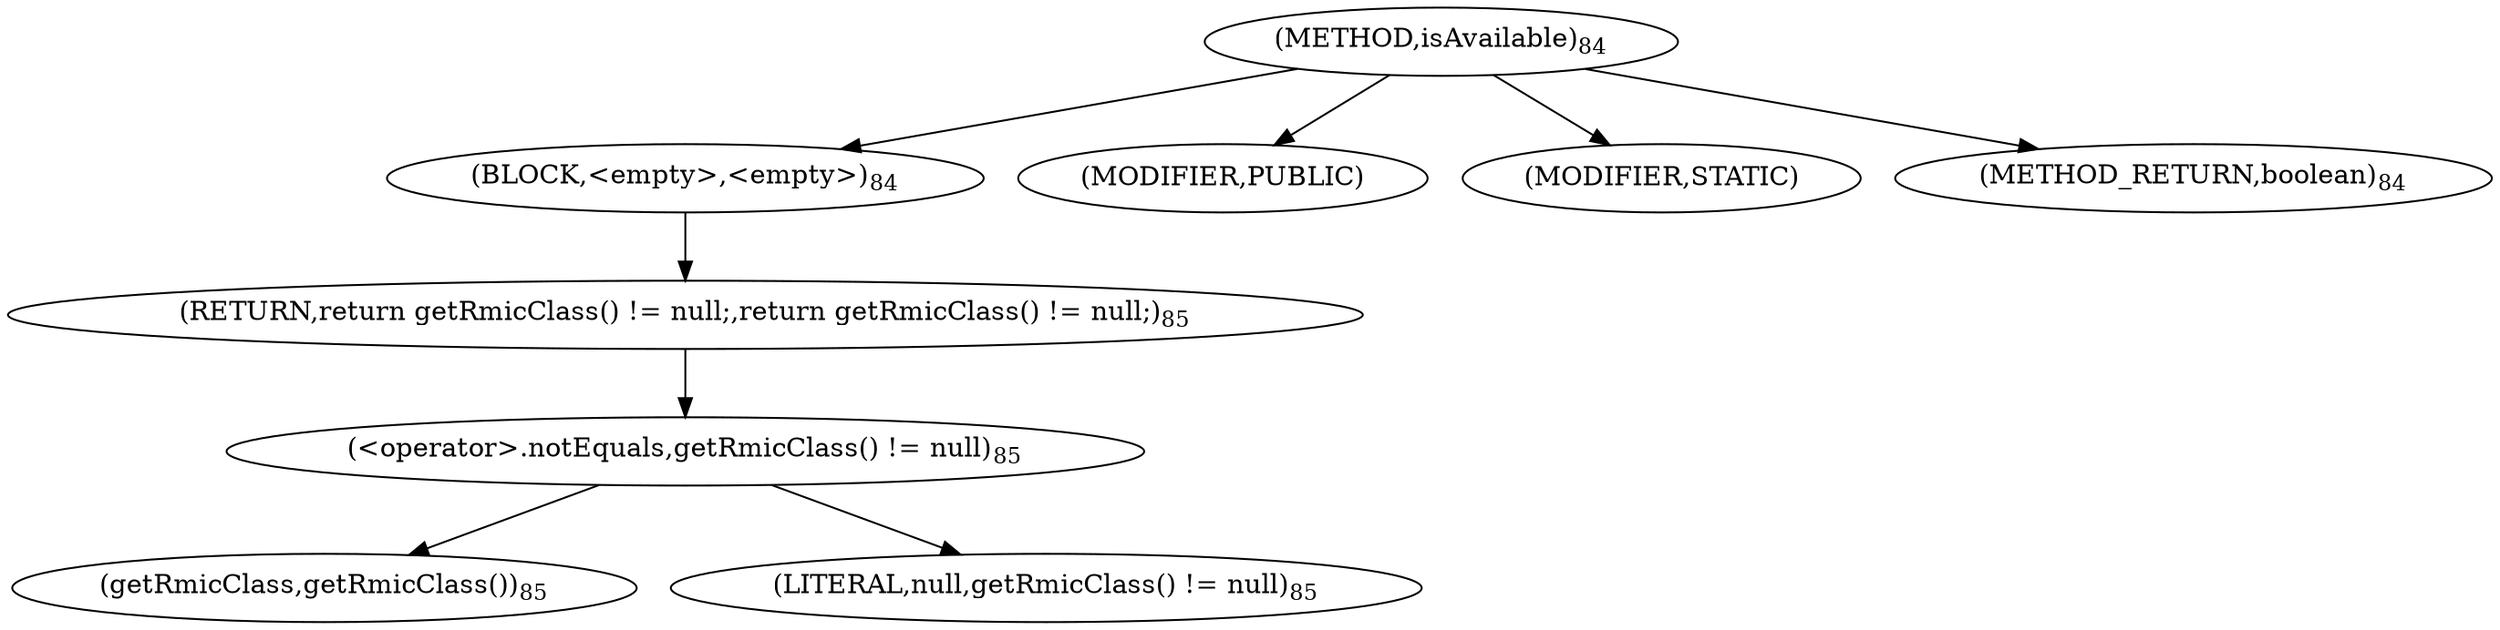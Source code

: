 digraph "isAvailable" {  
"146" [label = <(METHOD,isAvailable)<SUB>84</SUB>> ]
"147" [label = <(BLOCK,&lt;empty&gt;,&lt;empty&gt;)<SUB>84</SUB>> ]
"148" [label = <(RETURN,return getRmicClass() != null;,return getRmicClass() != null;)<SUB>85</SUB>> ]
"149" [label = <(&lt;operator&gt;.notEquals,getRmicClass() != null)<SUB>85</SUB>> ]
"150" [label = <(getRmicClass,getRmicClass())<SUB>85</SUB>> ]
"151" [label = <(LITERAL,null,getRmicClass() != null)<SUB>85</SUB>> ]
"152" [label = <(MODIFIER,PUBLIC)> ]
"153" [label = <(MODIFIER,STATIC)> ]
"154" [label = <(METHOD_RETURN,boolean)<SUB>84</SUB>> ]
  "146" -> "147" 
  "146" -> "152" 
  "146" -> "153" 
  "146" -> "154" 
  "147" -> "148" 
  "148" -> "149" 
  "149" -> "150" 
  "149" -> "151" 
}
